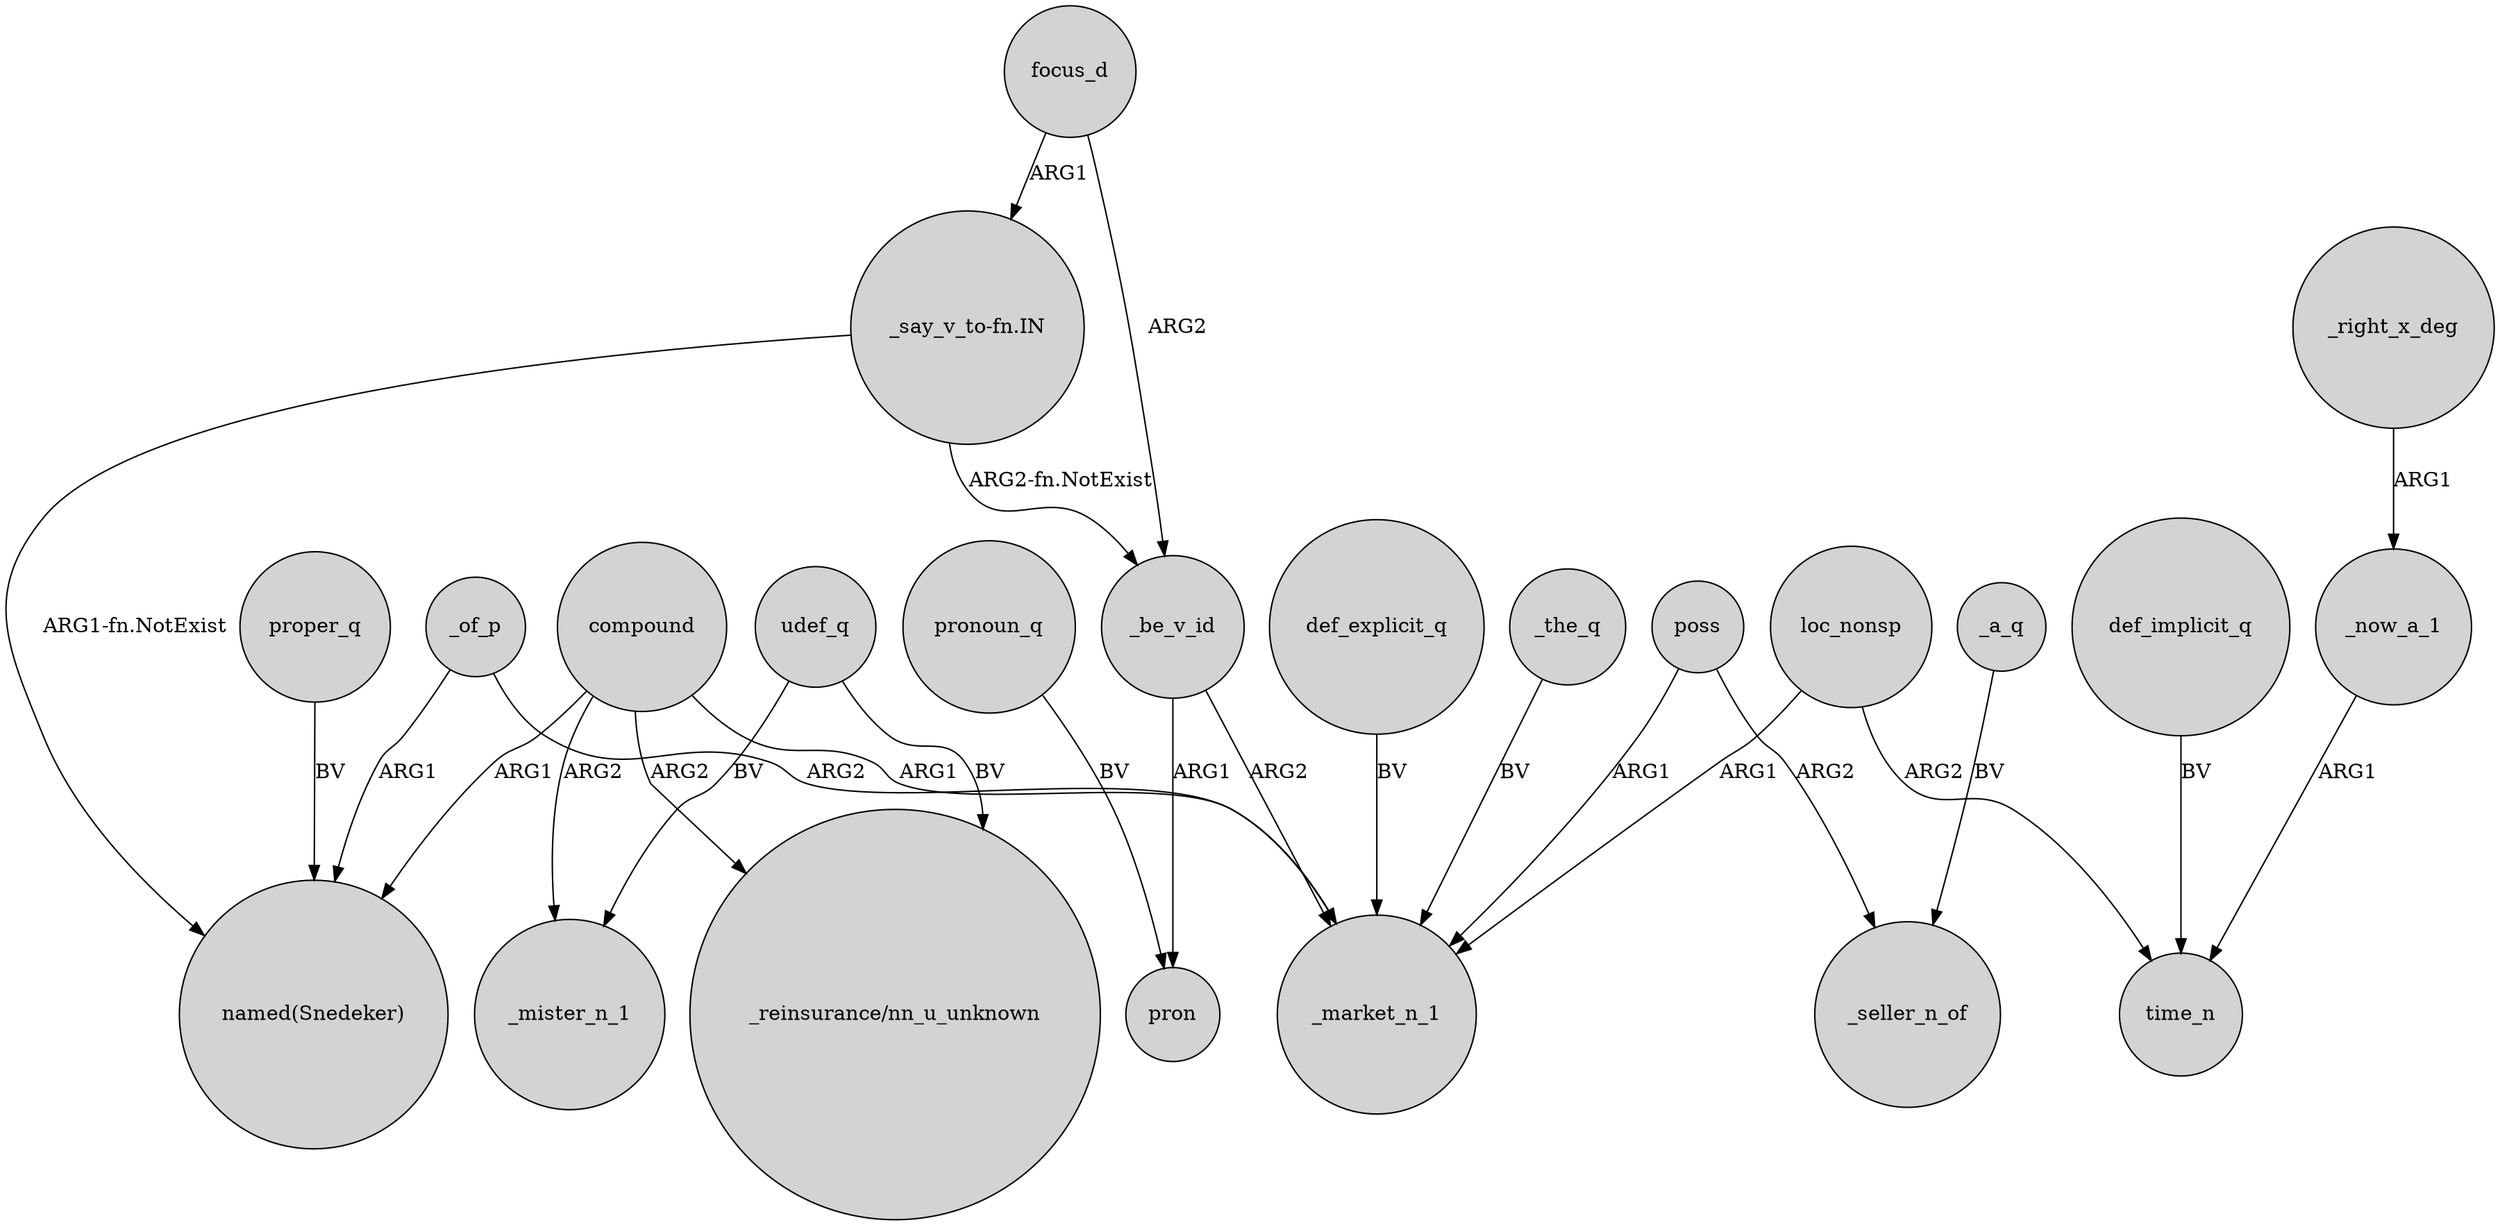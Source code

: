 digraph {
	node [shape=circle style=filled]
	focus_d -> _be_v_id [label=ARG2]
	_of_p -> "named(Snedeker)" [label=ARG1]
	def_implicit_q -> time_n [label=BV]
	compound -> _mister_n_1 [label=ARG2]
	"_say_v_to-fn.IN" -> "named(Snedeker)" [label="ARG1-fn.NotExist"]
	udef_q -> _mister_n_1 [label=BV]
	"_say_v_to-fn.IN" -> _be_v_id [label="ARG2-fn.NotExist"]
	def_explicit_q -> _market_n_1 [label=BV]
	_be_v_id -> pron [label=ARG1]
	focus_d -> "_say_v_to-fn.IN" [label=ARG1]
	_of_p -> _market_n_1 [label=ARG2]
	loc_nonsp -> time_n [label=ARG2]
	poss -> _market_n_1 [label=ARG1]
	loc_nonsp -> _market_n_1 [label=ARG1]
	pronoun_q -> pron [label=BV]
	_be_v_id -> _market_n_1 [label=ARG2]
	_right_x_deg -> _now_a_1 [label=ARG1]
	_now_a_1 -> time_n [label=ARG1]
	compound -> "named(Snedeker)" [label=ARG1]
	compound -> "_reinsurance/nn_u_unknown" [label=ARG2]
	compound -> _market_n_1 [label=ARG1]
	_a_q -> _seller_n_of [label=BV]
	_the_q -> _market_n_1 [label=BV]
	udef_q -> "_reinsurance/nn_u_unknown" [label=BV]
	poss -> _seller_n_of [label=ARG2]
	proper_q -> "named(Snedeker)" [label=BV]
}
